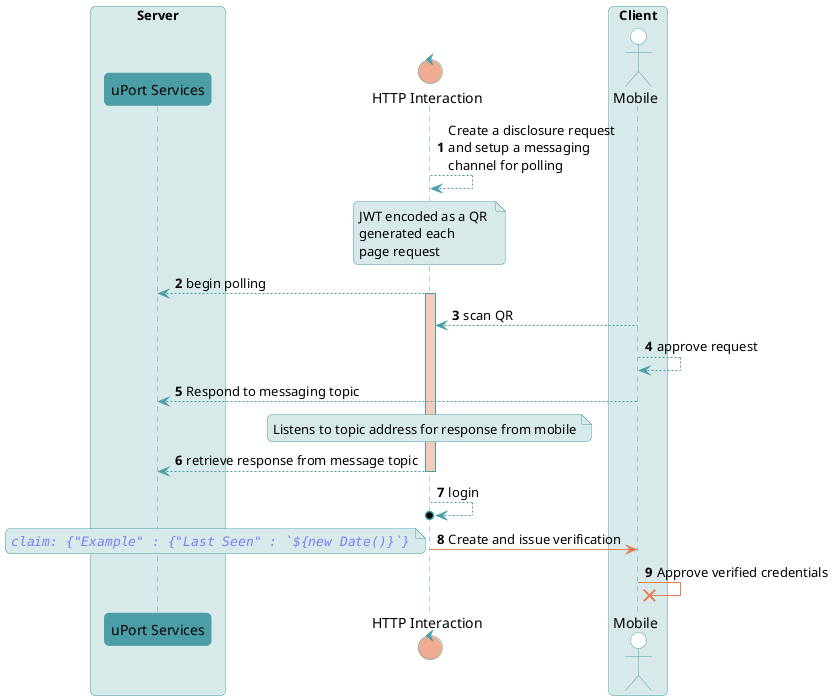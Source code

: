 @startuml
autonumber
skinparam roundcorner 10
skinparam BoxPadding 10
skinparam headerFontColor #6959DB
skinparam headerFontSize 18
skinparam ControlBorderColor #4C9EA6
skinparam NoteBorderColor #4C9EA6
skinparam sequence {
ArrowColor #4C9EA6
GroupBackgroundColor #6959DB
GroupBorderColor #EDECFF
GroupHeaderFontColor #ffffff
BoxBorderColor #4C9EA6
BoxBackgroundColor #D8E9EA
BoxPadding 10

ParticipantBorderColor #4C9EA6
ParticipantBackgroundColor #ffffff
ParticipantPadding 10

ActorBorderColor #4C9EA6
ActorBackgroundColor #ffffff
EntityBorderColor #4C9EA6
EntityBackgroundColor #ffffff
DatabaseBorderColor #4C9EA6
DatabaseBackgroundColor #ffffff
LifeLineBorderColor #4C9EA6
}
box "Server"
participant "uPort Services" as services #4C9EA6
end box
control "HTTP Interaction" as web #EFAC92
box "Client"
actor Mobile
end box 
web --> web : Create a disclosure request\nand setup a messaging\nchannel for polling
note over web #D8E9EA : JWT encoded as a QR \ngenerated each\npage request
web --> services : begin polling  
activate web #F5CBBB
Mobile --> web : scan QR
Mobile --> Mobile : approve request
Mobile --> services : Respond to messaging topic
note over web #D8E9EA : Listens to topic address for response from mobile
web --> services : retrieve response from message topic
deactivate web
web -->o web : login
web -[#E77E55]> Mobile : Create and issue verification 
note left #D8E9EA : ""<color: #7F7EF5><i>claim: {"Example" : {"Last Seen" : `${new Date()}`}</i></color>""
Mobile -[#E77E55]x Mobile : Approve verified credentials  
@enduml
